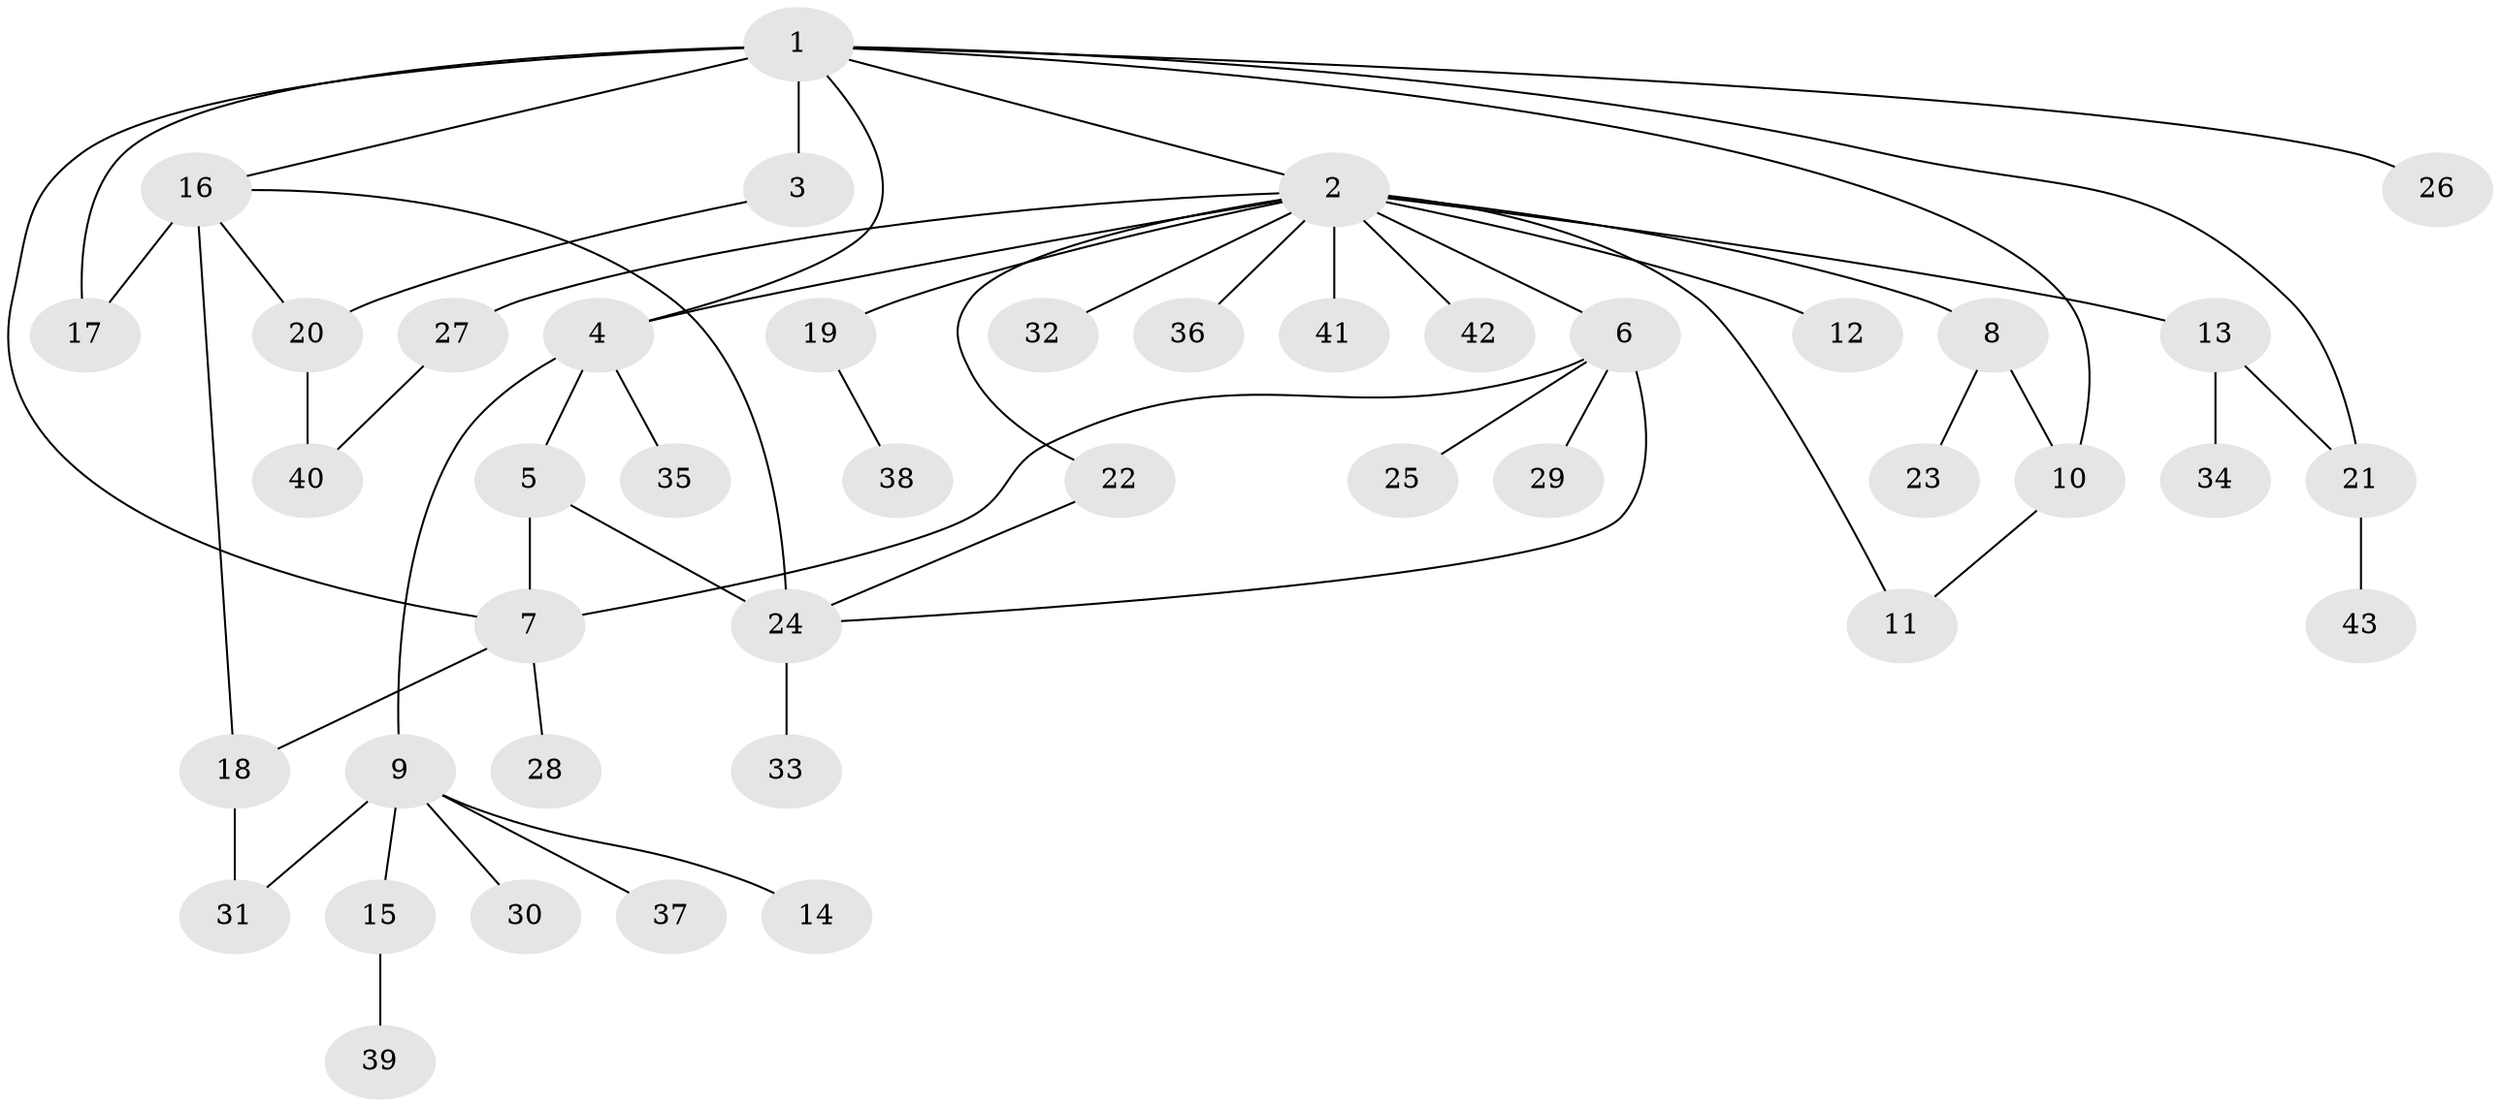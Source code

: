 // original degree distribution, {21: 0.011627906976744186, 17: 0.011627906976744186, 2: 0.1744186046511628, 6: 0.011627906976744186, 5: 0.046511627906976744, 9: 0.011627906976744186, 7: 0.011627906976744186, 4: 0.05813953488372093, 8: 0.011627906976744186, 3: 0.08139534883720931, 1: 0.5581395348837209, 11: 0.011627906976744186}
// Generated by graph-tools (version 1.1) at 2025/50/03/04/25 22:50:20]
// undirected, 43 vertices, 56 edges
graph export_dot {
  node [color=gray90,style=filled];
  1;
  2;
  3;
  4;
  5;
  6;
  7;
  8;
  9;
  10;
  11;
  12;
  13;
  14;
  15;
  16;
  17;
  18;
  19;
  20;
  21;
  22;
  23;
  24;
  25;
  26;
  27;
  28;
  29;
  30;
  31;
  32;
  33;
  34;
  35;
  36;
  37;
  38;
  39;
  40;
  41;
  42;
  43;
  1 -- 2 [weight=1.0];
  1 -- 3 [weight=8.0];
  1 -- 4 [weight=1.0];
  1 -- 7 [weight=1.0];
  1 -- 10 [weight=2.0];
  1 -- 16 [weight=1.0];
  1 -- 17 [weight=1.0];
  1 -- 21 [weight=1.0];
  1 -- 26 [weight=1.0];
  2 -- 4 [weight=1.0];
  2 -- 6 [weight=2.0];
  2 -- 8 [weight=1.0];
  2 -- 11 [weight=1.0];
  2 -- 12 [weight=1.0];
  2 -- 13 [weight=1.0];
  2 -- 19 [weight=1.0];
  2 -- 22 [weight=1.0];
  2 -- 27 [weight=1.0];
  2 -- 32 [weight=1.0];
  2 -- 36 [weight=1.0];
  2 -- 41 [weight=1.0];
  2 -- 42 [weight=1.0];
  3 -- 20 [weight=1.0];
  4 -- 5 [weight=1.0];
  4 -- 9 [weight=1.0];
  4 -- 35 [weight=1.0];
  5 -- 7 [weight=1.0];
  5 -- 24 [weight=2.0];
  6 -- 7 [weight=1.0];
  6 -- 24 [weight=1.0];
  6 -- 25 [weight=3.0];
  6 -- 29 [weight=1.0];
  7 -- 18 [weight=1.0];
  7 -- 28 [weight=1.0];
  8 -- 10 [weight=1.0];
  8 -- 23 [weight=2.0];
  9 -- 14 [weight=1.0];
  9 -- 15 [weight=1.0];
  9 -- 30 [weight=1.0];
  9 -- 31 [weight=2.0];
  9 -- 37 [weight=1.0];
  10 -- 11 [weight=1.0];
  13 -- 21 [weight=1.0];
  13 -- 34 [weight=1.0];
  15 -- 39 [weight=1.0];
  16 -- 17 [weight=4.0];
  16 -- 18 [weight=1.0];
  16 -- 20 [weight=1.0];
  16 -- 24 [weight=1.0];
  18 -- 31 [weight=2.0];
  19 -- 38 [weight=1.0];
  20 -- 40 [weight=1.0];
  21 -- 43 [weight=1.0];
  22 -- 24 [weight=1.0];
  24 -- 33 [weight=1.0];
  27 -- 40 [weight=1.0];
}
